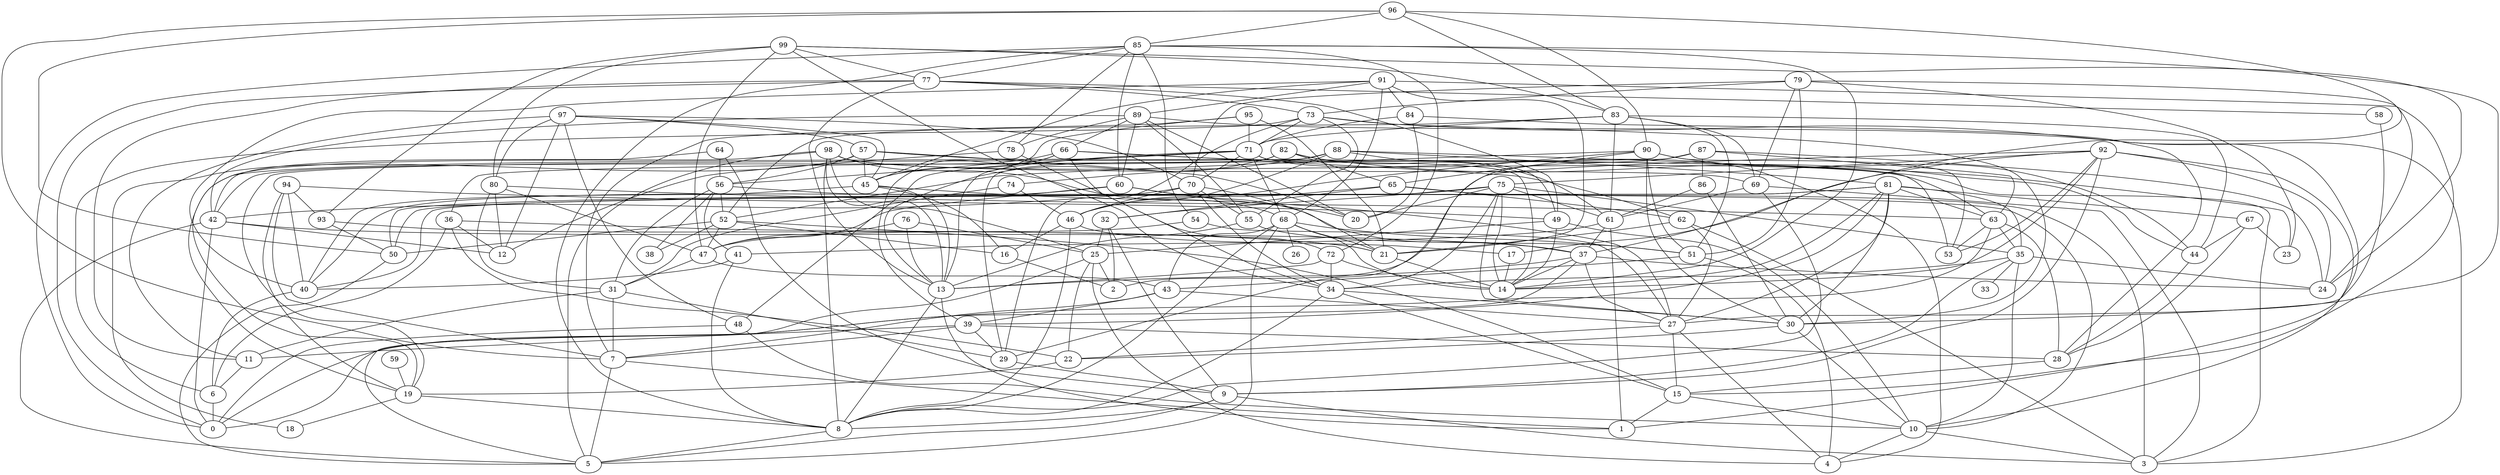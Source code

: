 graph Gnp_Gilbert_n100_p07 {
0;
1;
2;
3;
4;
5;
6;
7;
8;
9;
10;
11;
12;
13;
14;
15;
16;
17;
18;
19;
20;
21;
22;
23;
24;
25;
26;
27;
28;
29;
30;
31;
32;
33;
34;
35;
36;
37;
38;
39;
40;
41;
42;
43;
44;
45;
46;
47;
48;
49;
50;
51;
52;
53;
54;
55;
56;
57;
58;
59;
60;
61;
62;
63;
64;
65;
66;
67;
68;
69;
70;
71;
72;
73;
74;
75;
76;
77;
78;
79;
80;
81;
82;
83;
84;
85;
86;
87;
88;
89;
90;
91;
92;
93;
94;
95;
96;
97;
98;
99;
6 -- 0;
7 -- 1;
7 -- 5;
8 -- 5;
9 -- 3;
9 -- 5;
9 -- 8;
10 -- 3;
10 -- 4;
11 -- 6;
13 -- 1;
13 -- 8;
15 -- 1;
15 -- 10;
16 -- 2;
17 -- 14;
19 -- 8;
19 -- 18;
21 -- 14;
22 -- 19;
25 -- 2;
25 -- 4;
25 -- 5;
25 -- 22;
27 -- 4;
27 -- 15;
27 -- 22;
28 -- 15;
29 -- 9;
30 -- 10;
30 -- 22;
31 -- 7;
31 -- 11;
31 -- 29;
32 -- 2;
32 -- 9;
32 -- 25;
34 -- 8;
34 -- 15;
34 -- 30;
35 -- 9;
35 -- 10;
35 -- 24;
35 -- 33;
35 -- 34;
36 -- 6;
36 -- 12;
36 -- 21;
36 -- 22;
37 -- 0;
37 -- 13;
37 -- 14;
37 -- 24;
37 -- 27;
39 -- 7;
39 -- 11;
39 -- 28;
39 -- 29;
40 -- 6;
41 -- 8;
41 -- 40;
42 -- 0;
42 -- 5;
42 -- 12;
42 -- 37;
43 -- 7;
43 -- 27;
43 -- 39;
44 -- 28;
45 -- 13;
45 -- 16;
45 -- 27;
45 -- 40;
46 -- 8;
46 -- 16;
46 -- 17;
47 -- 31;
47 -- 43;
48 -- 0;
48 -- 10;
49 -- 10;
49 -- 14;
49 -- 25;
50 -- 5;
51 -- 4;
51 -- 43;
52 -- 15;
52 -- 16;
52 -- 38;
52 -- 47;
52 -- 50;
54 -- 27;
54 -- 47;
55 -- 13;
55 -- 51;
56 -- 10;
56 -- 31;
56 -- 38;
56 -- 41;
56 -- 52;
57 -- 18;
57 -- 20;
57 -- 45;
57 -- 53;
57 -- 56;
58 -- 27;
59 -- 19;
60 -- 20;
60 -- 37;
60 -- 40;
60 -- 47;
61 -- 1;
61 -- 37;
61 -- 41;
62 -- 3;
62 -- 21;
62 -- 27;
63 -- 0;
63 -- 28;
63 -- 35;
63 -- 53;
64 -- 9;
64 -- 42;
64 -- 56;
65 -- 3;
65 -- 32;
65 -- 46;
65 -- 62;
66 -- 3;
66 -- 34;
66 -- 39;
66 -- 45;
66 -- 56;
66 -- 62;
67 -- 23;
67 -- 28;
67 -- 44;
68 -- 5;
68 -- 8;
68 -- 14;
68 -- 21;
68 -- 26;
68 -- 43;
68 -- 51;
69 -- 3;
69 -- 8;
69 -- 61;
70 -- 21;
70 -- 34;
70 -- 42;
70 -- 46;
70 -- 55;
71 -- 4;
71 -- 13;
71 -- 14;
71 -- 19;
71 -- 48;
71 -- 68;
71 -- 70;
72 -- 13;
72 -- 14;
72 -- 34;
73 -- 1;
73 -- 6;
73 -- 29;
73 -- 30;
73 -- 55;
73 -- 71;
74 -- 31;
74 -- 46;
75 -- 14;
75 -- 20;
75 -- 30;
75 -- 32;
75 -- 34;
75 -- 35;
75 -- 50;
75 -- 61;
76 -- 13;
76 -- 25;
76 -- 47;
77 -- 0;
77 -- 11;
77 -- 13;
77 -- 49;
77 -- 58;
77 -- 73;
78 -- 12;
78 -- 72;
79 -- 23;
79 -- 24;
79 -- 51;
79 -- 69;
79 -- 70;
79 -- 73;
80 -- 12;
80 -- 31;
80 -- 47;
80 -- 63;
81 -- 14;
81 -- 27;
81 -- 30;
81 -- 35;
81 -- 39;
81 -- 40;
81 -- 50;
81 -- 63;
81 -- 67;
82 -- 13;
82 -- 29;
82 -- 42;
82 -- 44;
82 -- 61;
82 -- 65;
83 -- 7;
83 -- 44;
83 -- 51;
83 -- 61;
83 -- 69;
83 -- 71;
84 -- 20;
84 -- 28;
84 -- 71;
85 -- 0;
85 -- 8;
85 -- 14;
85 -- 30;
85 -- 54;
85 -- 60;
85 -- 72;
85 -- 77;
85 -- 78;
86 -- 30;
86 -- 61;
87 -- 24;
87 -- 29;
87 -- 36;
87 -- 63;
87 -- 86;
88 -- 19;
88 -- 23;
88 -- 46;
88 -- 49;
88 -- 74;
88 -- 81;
89 -- 3;
89 -- 20;
89 -- 42;
89 -- 55;
89 -- 60;
89 -- 66;
89 -- 78;
90 -- 30;
90 -- 44;
90 -- 46;
90 -- 51;
90 -- 52;
90 -- 53;
90 -- 65;
91 -- 15;
91 -- 21;
91 -- 40;
91 -- 45;
91 -- 68;
91 -- 84;
91 -- 89;
92 -- 2;
92 -- 9;
92 -- 10;
92 -- 14;
92 -- 17;
92 -- 24;
92 -- 53;
92 -- 75;
93 -- 21;
93 -- 50;
94 -- 7;
94 -- 19;
94 -- 40;
94 -- 49;
94 -- 93;
95 -- 21;
95 -- 45;
95 -- 52;
95 -- 71;
96 -- 7;
96 -- 37;
96 -- 50;
96 -- 83;
96 -- 85;
96 -- 90;
97 -- 11;
97 -- 12;
97 -- 45;
97 -- 48;
97 -- 57;
97 -- 70;
97 -- 80;
98 -- 5;
98 -- 8;
98 -- 13;
98 -- 19;
98 -- 25;
98 -- 63;
98 -- 68;
98 -- 69;
99 -- 24;
99 -- 34;
99 -- 47;
99 -- 77;
99 -- 80;
99 -- 83;
99 -- 93;
}